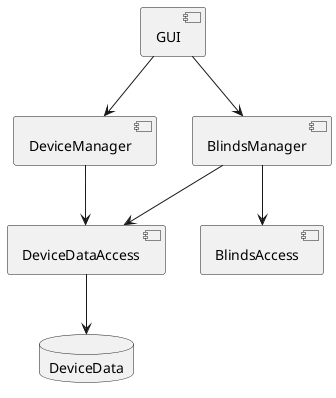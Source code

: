 @startuml

database DeviceData
[GUI] --> [DeviceManager]
[GUI] --> [BlindsManager]
[DeviceManager] --> [DeviceDataAccess]
[BlindsManager] --> [DeviceDataAccess]
[DeviceDataAccess] --> DeviceData
[BlindsManager] --> [BlindsAccess]

@enduml